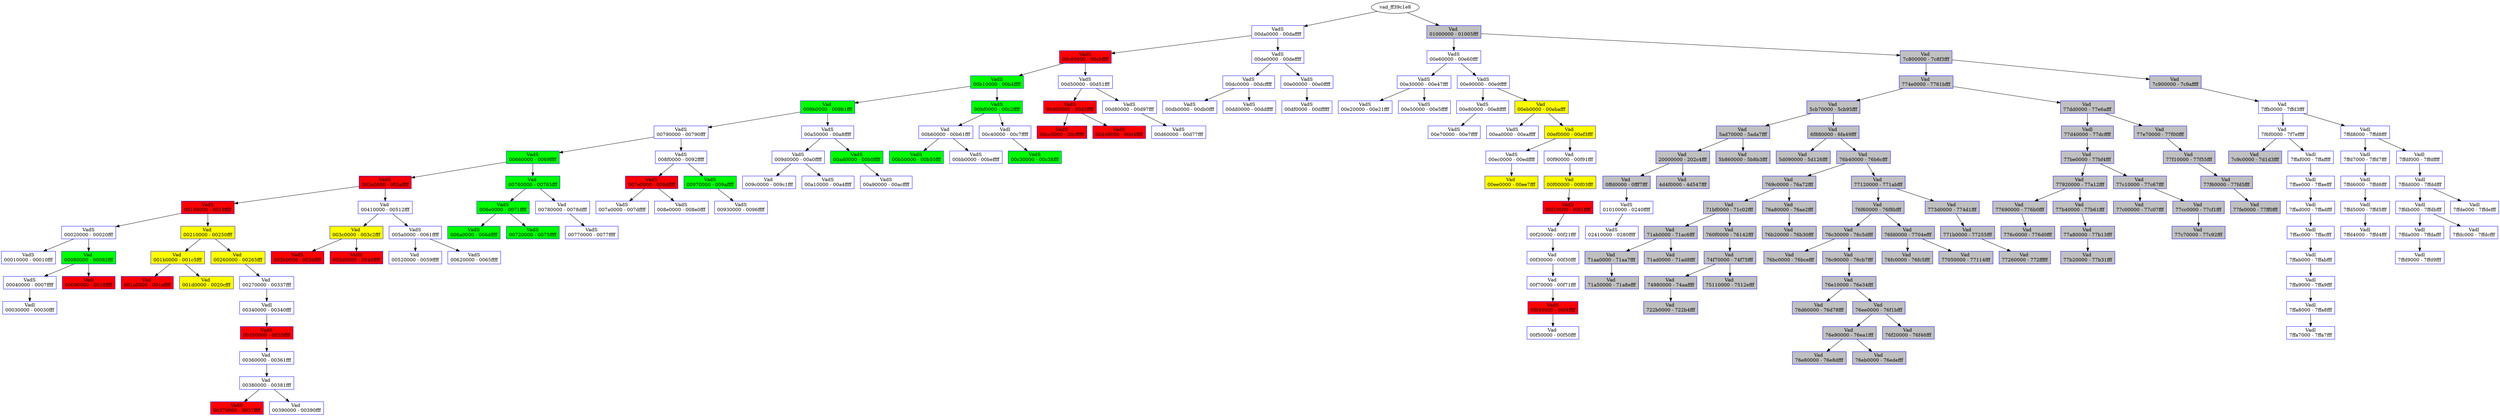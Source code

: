 /* Pid:    856 */
digraph processtree {
graph [rankdir = "TB"];
vad_ff39c1e8 -> vad_ff378de0
vad_ff378de0 [label = "{ VadS\n00da0000 - 00daffff }"shape = "record" color = "blue" style = "filled" fillcolor = "white"];
vad_ff378de0 -> vad_80f78c10
vad_80f78c10 [label = "{ VadS\n00c80000 - 00cbffff }"shape = "record" color = "blue" style = "filled" fillcolor = "red"];
vad_80f78c10 -> vad_ff2740b8
vad_ff2740b8 [label = "{ VadS\n00b10000 - 00b4ffff }"shape = "record" color = "blue" style = "filled" fillcolor = "green"];
vad_ff2740b8 -> vad_ff3960d8
vad_ff3960d8 [label = "{ Vad \n009b0000 - 009b1fff }"shape = "record" color = "blue" style = "filled" fillcolor = "green"];
vad_ff3960d8 -> vad_ff1e31a8
vad_ff1e31a8 [label = "{ VadS\n00790000 - 00790fff }"shape = "record" color = "blue" style = "filled" fillcolor = "white"];
vad_ff1e31a8 -> vad_ff384228
vad_ff384228 [label = "{ VadS\n00660000 - 0069ffff }"shape = "record" color = "blue" style = "filled" fillcolor = "green"];
vad_ff384228 -> vad_ff3ab180
vad_ff3ab180 [label = "{ VadS\n003a0000 - 003affff }"shape = "record" color = "blue" style = "filled" fillcolor = "red"];
vad_ff3ab180 -> vad_ff38d200
vad_ff38d200 [label = "{ VadS\n00190000 - 0019ffff }"shape = "record" color = "blue" style = "filled" fillcolor = "red"];
vad_ff38d200 -> vad_ff394138
vad_ff394138 [label = "{ VadS\n00020000 - 00020fff }"shape = "record" color = "blue" style = "filled" fillcolor = "white"];
vad_ff394138 -> vad_ff390278
vad_ff390278 [label = "{ VadS\n00010000 - 00010fff }"shape = "record" color = "blue" style = "filled" fillcolor = "white"];
vad_ff394138 -> vad_ff1e9d60
vad_ff1e9d60 [label = "{ Vad \n00080000 - 00082fff }"shape = "record" color = "blue" style = "filled" fillcolor = "green"];
vad_ff1e9d60 -> vad_ff3bde38
vad_ff3bde38 [label = "{ VadS\n00040000 - 0007ffff }"shape = "record" color = "blue" style = "filled" fillcolor = "white"];
vad_ff3bde38 -> vad_ff268670
vad_ff268670 [label = "{ Vadl\n00030000 - 00030fff }"shape = "record" color = "blue" style = "filled" fillcolor = "white"];
vad_ff1e9d60 -> vad_80fc1ac0
vad_80fc1ac0 [label = "{ Vadl\n00090000 - 0018ffff }"shape = "record" color = "blue" style = "filled" fillcolor = "red"];
vad_ff38d200 -> vad_ff249f58
vad_ff249f58 [label = "{ Vad \n00210000 - 00250fff }"shape = "record" color = "blue" style = "filled" fillcolor = "yellow"];
vad_ff249f58 -> vad_ff1edd30
vad_ff1edd30 [label = "{ Vad \n001b0000 - 001c5fff }"shape = "record" color = "blue" style = "filled" fillcolor = "yellow"];
vad_ff1edd30 -> vad_80f32198
vad_80f32198 [label = "{ Vad \n001a0000 - 001affff }"shape = "record" color = "blue" style = "filled" fillcolor = "red"];
vad_ff1edd30 -> vad_ff1edd00
vad_ff1edd00 [label = "{ Vad \n001d0000 - 0020cfff }"shape = "record" color = "blue" style = "filled" fillcolor = "yellow"];
vad_ff249f58 -> vad_ff249f28
vad_ff249f28 [label = "{ Vad \n00260000 - 00265fff }"shape = "record" color = "blue" style = "filled" fillcolor = "yellow"];
vad_ff249f28 -> vad_ff267ee8
vad_ff267ee8 [label = "{ Vad \n00270000 - 00337fff }"shape = "record" color = "blue" style = "filled" fillcolor = "white"];
vad_ff267ee8 -> vad_ff256a08
vad_ff256a08 [label = "{ Vadl\n00340000 - 00340fff }"shape = "record" color = "blue" style = "filled" fillcolor = "white"];
vad_ff256a08 -> vad_ff37b138
vad_ff37b138 [label = "{ VadS\n00350000 - 0035ffff }"shape = "record" color = "blue" style = "filled" fillcolor = "red"];
vad_ff37b138 -> vad_ff26bf80
vad_ff26bf80 [label = "{ Vad \n00360000 - 00361fff }"shape = "record" color = "blue" style = "filled" fillcolor = "white"];
vad_ff26bf80 -> vad_ff26bc78
vad_ff26bc78 [label = "{ Vad \n00380000 - 00381fff }"shape = "record" color = "blue" style = "filled" fillcolor = "white"];
vad_ff26bc78 -> vad_ff3941d8
vad_ff3941d8 [label = "{ VadS\n00370000 - 0037ffff }"shape = "record" color = "blue" style = "filled" fillcolor = "red"];
vad_ff26bc78 -> vad_ff290dc0
vad_ff290dc0 [label = "{ Vad \n00390000 - 00390fff }"shape = "record" color = "blue" style = "filled" fillcolor = "white"];
vad_ff3ab180 -> vad_ff267eb8
vad_ff267eb8 [label = "{ Vad \n00410000 - 00512fff }"shape = "record" color = "blue" style = "filled" fillcolor = "white"];
vad_ff267eb8 -> vad_ff267f18
vad_ff267f18 [label = "{ Vad \n003c0000 - 003c2fff }"shape = "record" color = "blue" style = "filled" fillcolor = "yellow"];
vad_ff267f18 -> vad_ff3951f8
vad_ff3951f8 [label = "{ VadS\n003b0000 - 003bffff }"shape = "record" color = "blue" style = "filled" fillcolor = "red"];
vad_ff267f18 -> vad_ff3b11e0
vad_ff3b11e0 [label = "{ VadS\n003d0000 - 0040ffff }"shape = "record" color = "blue" style = "filled" fillcolor = "red"];
vad_ff267eb8 -> vad_ff393138
vad_ff393138 [label = "{ VadS\n005a0000 - 0061ffff }"shape = "record" color = "blue" style = "filled" fillcolor = "white"];
vad_ff393138 -> vad_ff2686b0
vad_ff2686b0 [label = "{ Vad \n00520000 - 0059ffff }"shape = "record" color = "blue" style = "filled" fillcolor = "white"];
vad_ff393138 -> vad_81004d40
vad_81004d40 [label = "{ VadS\n00620000 - 0065ffff }"shape = "record" color = "blue" style = "filled" fillcolor = "white"];
vad_ff384228 -> vad_ff13c7d0
vad_ff13c7d0 [label = "{ Vad \n00760000 - 00765fff }"shape = "record" color = "blue" style = "filled" fillcolor = "green"];
vad_ff13c7d0 -> vad_ff3791e0
vad_ff3791e0 [label = "{ VadS\n006e0000 - 0071ffff }"shape = "record" color = "blue" style = "filled" fillcolor = "green"];
vad_ff3791e0 -> vad_ff3841d8
vad_ff3841d8 [label = "{ VadS\n006a0000 - 006dffff }"shape = "record" color = "blue" style = "filled" fillcolor = "green"];
vad_ff3791e0 -> vad_ff392228
vad_ff392228 [label = "{ VadS\n00720000 - 0075ffff }"shape = "record" color = "blue" style = "filled" fillcolor = "green"];
vad_ff13c7d0 -> vad_ff13c760
vad_ff13c760 [label = "{ Vad \n00780000 - 0078dfff }"shape = "record" color = "blue" style = "filled" fillcolor = "white"];
vad_ff13c760 -> vad_ff2094a8
vad_ff2094a8 [label = "{ VadS\n00770000 - 0077ffff }"shape = "record" color = "blue" style = "filled" fillcolor = "white"];
vad_ff1e31a8 -> vad_80f49038
vad_80f49038 [label = "{ VadS\n008f0000 - 0092ffff }"shape = "record" color = "blue" style = "filled" fillcolor = "white"];
vad_80f49038 -> vad_80fb0fa8
vad_80fb0fa8 [label = "{ VadS\n007e0000 - 008dffff }"shape = "record" color = "blue" style = "filled" fillcolor = "red"];
vad_80fb0fa8 -> vad_ff389108
vad_ff389108 [label = "{ VadS\n007a0000 - 007dffff }"shape = "record" color = "blue" style = "filled" fillcolor = "white"];
vad_80fb0fa8 -> vad_80f55050
vad_80f55050 [label = "{ VadS\n008e0000 - 008e0fff }"shape = "record" color = "blue" style = "filled" fillcolor = "white"];
vad_80f49038 -> vad_80ff3568
vad_80ff3568 [label = "{ VadS\n00970000 - 009affff }"shape = "record" color = "blue" style = "filled" fillcolor = "green"];
vad_80ff3568 -> vad_ff2a03c8
vad_ff2a03c8 [label = "{ VadS\n00930000 - 0096ffff }"shape = "record" color = "blue" style = "filled" fillcolor = "white"];
vad_ff3960d8 -> vad_80fbe480
vad_80fbe480 [label = "{ VadS\n00a50000 - 00a8ffff }"shape = "record" color = "blue" style = "filled" fillcolor = "white"];
vad_80fbe480 -> vad_ff14ad38
vad_ff14ad38 [label = "{ VadS\n009d0000 - 00a0ffff }"shape = "record" color = "blue" style = "filled" fillcolor = "white"];
vad_ff14ad38 -> vad_80f762c8
vad_80f762c8 [label = "{ Vad \n009c0000 - 009c1fff }"shape = "record" color = "blue" style = "filled" fillcolor = "white"];
vad_ff14ad38 -> vad_ff229088
vad_ff229088 [label = "{ VadS\n00a10000 - 00a4ffff }"shape = "record" color = "blue" style = "filled" fillcolor = "white"];
vad_80fbe480 -> vad_80ef9a40
vad_80ef9a40 [label = "{ VadS\n00ad0000 - 00b0ffff }"shape = "record" color = "blue" style = "filled" fillcolor = "green"];
vad_80ef9a40 -> vad_ff1427d0
vad_ff1427d0 [label = "{ VadS\n00a90000 - 00acffff }"shape = "record" color = "blue" style = "filled" fillcolor = "white"];
vad_ff2740b8 -> vad_80f0a1b0
vad_80f0a1b0 [label = "{ VadS\n00bf0000 - 00c2ffff }"shape = "record" color = "blue" style = "filled" fillcolor = "green"];
vad_80f0a1b0 -> vad_80f750d8
vad_80f750d8 [label = "{ Vad \n00b60000 - 00b61fff }"shape = "record" color = "blue" style = "filled" fillcolor = "white"];
vad_80f750d8 -> vad_ff2741a8
vad_ff2741a8 [label = "{ VadS\n00b50000 - 00b50fff }"shape = "record" color = "blue" style = "filled" fillcolor = "green"];
vad_80f750d8 -> vad_ff27e0a8
vad_ff27e0a8 [label = "{ VadS\n00bb0000 - 00beffff }"shape = "record" color = "blue" style = "filled" fillcolor = "white"];
vad_80f0a1b0 -> vad_ff1d8a18
vad_ff1d8a18 [label = "{ Vadl\n00c40000 - 00c7ffff }"shape = "record" color = "blue" style = "filled" fillcolor = "white"];
vad_ff1d8a18 -> vad_ff2a5040
vad_ff2a5040 [label = "{ VadS\n00c30000 - 00c38fff }"shape = "record" color = "blue" style = "filled" fillcolor = "green"];
vad_80f78c10 -> vad_ff21ddc8
vad_ff21ddc8 [label = "{ VadS\n00d50000 - 00d51fff }"shape = "record" color = "blue" style = "filled" fillcolor = "white"];
vad_ff21ddc8 -> vad_80fcb6a8
vad_80fcb6a8 [label = "{ VadS\n00d00000 - 00d3ffff }"shape = "record" color = "blue" style = "filled" fillcolor = "red"];
vad_80fcb6a8 -> vad_ff207ed8
vad_ff207ed8 [label = "{ VadS\n00cc0000 - 00cfffff }"shape = "record" color = "blue" style = "filled" fillcolor = "red"];
vad_80fcb6a8 -> vad_ff277ed8
vad_ff277ed8 [label = "{ VadS\n00d40000 - 00d4ffff }"shape = "record" color = "blue" style = "filled" fillcolor = "red"];
vad_ff21ddc8 -> vad_ff228d40
vad_ff228d40 [label = "{ VadS\n00d80000 - 00d97fff }"shape = "record" color = "blue" style = "filled" fillcolor = "white"];
vad_ff228d40 -> vad_ff355b20
vad_ff355b20 [label = "{ VadS\n00d60000 - 00d77fff }"shape = "record" color = "blue" style = "filled" fillcolor = "white"];
vad_ff378de0 -> vad_80f27f68
vad_80f27f68 [label = "{ VadS\n00de0000 - 00deffff }"shape = "record" color = "blue" style = "filled" fillcolor = "white"];
vad_80f27f68 -> vad_ff158e60
vad_ff158e60 [label = "{ VadS\n00dc0000 - 00dcffff }"shape = "record" color = "blue" style = "filled" fillcolor = "white"];
vad_ff158e60 -> vad_ff26d2a0
vad_ff26d2a0 [label = "{ VadS\n00db0000 - 00db0fff }"shape = "record" color = "blue" style = "filled" fillcolor = "white"];
vad_ff158e60 -> vad_ff260558
vad_ff260558 [label = "{ VadS\n00dd0000 - 00ddffff }"shape = "record" color = "blue" style = "filled" fillcolor = "white"];
vad_80f27f68 -> vad_ff3afb20
vad_ff3afb20 [label = "{ VadS\n00e00000 - 00e0ffff }"shape = "record" color = "blue" style = "filled" fillcolor = "white"];
vad_ff3afb20 -> vad_80fb6788
vad_80fb6788 [label = "{ VadS\n00df0000 - 00dfffff }"shape = "record" color = "blue" style = "filled" fillcolor = "white"];
vad_ff39c1e8 -> vad_80ff8890
vad_80ff8890 [label = "{ Vad \n01000000 - 01005fff }"shape = "record" color = "blue" style = "filled" fillcolor = "gray"];
vad_80ff8890 -> vad_8102f490
vad_8102f490 [label = "{ VadS\n00e60000 - 00e60fff }"shape = "record" color = "blue" style = "filled" fillcolor = "white"];
vad_8102f490 -> vad_ff23c790
vad_ff23c790 [label = "{ VadS\n00e30000 - 00e47fff }"shape = "record" color = "blue" style = "filled" fillcolor = "white"];
vad_ff23c790 -> vad_ff2166a8
vad_ff2166a8 [label = "{ VadS\n00e20000 - 00e21fff }"shape = "record" color = "blue" style = "filled" fillcolor = "white"];
vad_ff23c790 -> vad_80fb9200
vad_80fb9200 [label = "{ VadS\n00e50000 - 00e5ffff }"shape = "record" color = "blue" style = "filled" fillcolor = "white"];
vad_8102f490 -> vad_ff8cf4e0
vad_ff8cf4e0 [label = "{ VadS\n00e90000 - 00e9ffff }"shape = "record" color = "blue" style = "filled" fillcolor = "white"];
vad_ff8cf4e0 -> vad_ff8a8f50
vad_ff8a8f50 [label = "{ VadS\n00e80000 - 00e8ffff }"shape = "record" color = "blue" style = "filled" fillcolor = "white"];
vad_ff8a8f50 -> vad_81075198
vad_81075198 [label = "{ VadS\n00e70000 - 00e7ffff }"shape = "record" color = "blue" style = "filled" fillcolor = "white"];
vad_ff8cf4e0 -> vad_ff25fd48
vad_ff25fd48 [label = "{ Vad \n00eb0000 - 00ebafff }"shape = "record" color = "blue" style = "filled" fillcolor = "yellow"];
vad_ff25fd48 -> vad_ff139048
vad_ff139048 [label = "{ VadS\n00ea0000 - 00eaffff }"shape = "record" color = "blue" style = "filled" fillcolor = "white"];
vad_ff25fd48 -> vad_ff1e5308
vad_ff1e5308 [label = "{ Vad \n00ef0000 - 00ef3fff }"shape = "record" color = "blue" style = "filled" fillcolor = "yellow"];
vad_ff1e5308 -> vad_ff144d38
vad_ff144d38 [label = "{ VadS\n00ec0000 - 00edffff }"shape = "record" color = "blue" style = "filled" fillcolor = "white"];
vad_ff144d38 -> vad_ff12b8e8
vad_ff12b8e8 [label = "{ Vad \n00ee0000 - 00ee7fff }"shape = "record" color = "blue" style = "filled" fillcolor = "yellow"];
vad_ff1e5308 -> vad_ff236198
vad_ff236198 [label = "{ Vad \n00f90000 - 00f91fff }"shape = "record" color = "blue" style = "filled" fillcolor = "white"];
vad_ff236198 -> vad_ff23ab98
vad_ff23ab98 [label = "{ Vad \n00f00000 - 00f03fff }"shape = "record" color = "blue" style = "filled" fillcolor = "yellow"];
vad_ff23ab98 -> vad_ff386208
vad_ff386208 [label = "{ VadS\n00f10000 - 00f1ffff }"shape = "record" color = "blue" style = "filled" fillcolor = "red"];
vad_ff386208 -> vad_ff3a4fa8
vad_ff3a4fa8 [label = "{ Vad \n00f20000 - 00f21fff }"shape = "record" color = "blue" style = "filled" fillcolor = "white"];
vad_ff3a4fa8 -> vad_80f99128
vad_80f99128 [label = "{ Vad \n00f30000 - 00f30fff }"shape = "record" color = "blue" style = "filled" fillcolor = "white"];
vad_80f99128 -> vad_80f16c68
vad_80f16c68 [label = "{ Vad \n00f70000 - 00f71fff }"shape = "record" color = "blue" style = "filled" fillcolor = "white"];
vad_80f16c68 -> vad_ff27e908
vad_ff27e908 [label = "{ VadS\n00f40000 - 00f4ffff }"shape = "record" color = "blue" style = "filled" fillcolor = "red"];
vad_ff27e908 -> vad_ff2819c0
vad_ff2819c0 [label = "{ Vad \n00f50000 - 00f50fff }"shape = "record" color = "blue" style = "filled" fillcolor = "white"];
vad_80ff8890 -> vad_ff37e1c8
vad_ff37e1c8 [label = "{ Vad \n7c800000 - 7c8f3fff }"shape = "record" color = "blue" style = "filled" fillcolor = "gray"];
vad_ff37e1c8 -> vad_ff2565f0
vad_ff2565f0 [label = "{ Vad \n774e0000 - 7761bfff }"shape = "record" color = "blue" style = "filled" fillcolor = "gray"];
vad_ff2565f0 -> vad_ff249e98
vad_ff249e98 [label = "{ Vad \n5cb70000 - 5cb95fff }"shape = "record" color = "blue" style = "filled" fillcolor = "gray"];
vad_ff249e98 -> vad_ff267f48
vad_ff267f48 [label = "{ Vad \n5ad70000 - 5ada7fff }"shape = "record" color = "blue" style = "filled" fillcolor = "gray"];
vad_ff267f48 -> vad_ff25dd28
vad_ff25dd28 [label = "{ Vad \n20000000 - 202c4fff }"shape = "record" color = "blue" style = "filled" fillcolor = "gray"];
vad_ff25dd28 -> vad_ff12ab98
vad_ff12ab98 [label = "{ Vad \n0ffd0000 - 0fff7fff }"shape = "record" color = "blue" style = "filled" fillcolor = "gray"];
vad_ff12ab98 -> vad_ff2277c0
vad_ff2277c0 [label = "{ VadS\n01010000 - 0240ffff }"shape = "record" color = "blue" style = "filled" fillcolor = "white"];
vad_ff2277c0 -> vad_ff2295a8
vad_ff2295a8 [label = "{ VadS\n02410000 - 0280ffff }"shape = "record" color = "blue" style = "filled" fillcolor = "white"];
vad_ff25dd28 -> vad_80fdd178
vad_80fdd178 [label = "{ Vad \n4d4f0000 - 4d547fff }"shape = "record" color = "blue" style = "filled" fillcolor = "gray"];
vad_ff267f48 -> vad_ff2740d8
vad_ff2740d8 [label = "{ Vad \n5b860000 - 5b8b3fff }"shape = "record" color = "blue" style = "filled" fillcolor = "gray"];
vad_ff249e98 -> vad_ff256950
vad_ff256950 [label = "{ Vad \n6f880000 - 6fa49fff }"shape = "record" color = "blue" style = "filled" fillcolor = "gray"];
vad_ff256950 -> vad_ff26bf50
vad_ff26bf50 [label = "{ Vad \n5d090000 - 5d126fff }"shape = "record" color = "blue" style = "filled" fillcolor = "gray"];
vad_ff256950 -> vad_ff2568c0
vad_ff2568c0 [label = "{ Vad \n76b40000 - 76b6cfff }"shape = "record" color = "blue" style = "filled" fillcolor = "gray"];
vad_ff2568c0 -> vad_ff1e9cf0
vad_ff1e9cf0 [label = "{ Vad \n769c0000 - 76a72fff }"shape = "record" color = "blue" style = "filled" fillcolor = "gray"];
vad_ff1e9cf0 -> vad_ff25bfd8
vad_ff25bfd8 [label = "{ Vad \n71bf0000 - 71c02fff }"shape = "record" color = "blue" style = "filled" fillcolor = "gray"];
vad_ff25bfd8 -> vad_ff25c3a0
vad_ff25c3a0 [label = "{ Vad \n71ab0000 - 71ac6fff }"shape = "record" color = "blue" style = "filled" fillcolor = "gray"];
vad_ff25c3a0 -> vad_ff219d60
vad_ff219d60 [label = "{ Vad \n71aa0000 - 71aa7fff }"shape = "record" color = "blue" style = "filled" fillcolor = "gray"];
vad_ff219d60 -> vad_ff149fa8
vad_ff149fa8 [label = "{ Vad \n71a50000 - 71a8efff }"shape = "record" color = "blue" style = "filled" fillcolor = "gray"];
vad_ff25c3a0 -> vad_80f97fa8
vad_80f97fa8 [label = "{ Vad \n71ad0000 - 71ad8fff }"shape = "record" color = "blue" style = "filled" fillcolor = "gray"];
vad_ff25bfd8 -> vad_ff22a248
vad_ff22a248 [label = "{ Vad \n760f0000 - 76142fff }"shape = "record" color = "blue" style = "filled" fillcolor = "gray"];
vad_ff22a248 -> vad_ff12f360
vad_ff12f360 [label = "{ Vad \n74f70000 - 74f75fff }"shape = "record" color = "blue" style = "filled" fillcolor = "gray"];
vad_ff12f360 -> vad_80fd8d18
vad_80fd8d18 [label = "{ Vad \n74980000 - 74aaffff }"shape = "record" color = "blue" style = "filled" fillcolor = "gray"];
vad_80fd8d18 -> vad_ff37d810
vad_ff37d810 [label = "{ Vad \n722b0000 - 722b4fff }"shape = "record" color = "blue" style = "filled" fillcolor = "gray"];
vad_ff12f360 -> vad_ff374d48
vad_ff374d48 [label = "{ Vad \n75110000 - 7512efff }"shape = "record" color = "blue" style = "filled" fillcolor = "gray"];
vad_ff1e9cf0 -> vad_ff25c450
vad_ff25c450 [label = "{ Vad \n76a80000 - 76ae2fff }"shape = "record" color = "blue" style = "filled" fillcolor = "gray"];
vad_ff25c450 -> vad_80f72700
vad_80f72700 [label = "{ Vad \n76b20000 - 76b30fff }"shape = "record" color = "blue" style = "filled" fillcolor = "gray"];
vad_ff2568c0 -> vad_ff256590
vad_ff256590 [label = "{ Vad \n77120000 - 771abfff }"shape = "record" color = "blue" style = "filled" fillcolor = "gray"];
vad_ff256590 -> vad_ff25c7d8
vad_ff25c7d8 [label = "{ Vad \n76f60000 - 76f8bfff }"shape = "record" color = "blue" style = "filled" fillcolor = "gray"];
vad_ff25c7d8 -> vad_ff2aad20
vad_ff2aad20 [label = "{ Vad \n76c30000 - 76c5dfff }"shape = "record" color = "blue" style = "filled" fillcolor = "gray"];
vad_ff2aad20 -> vad_80f78f08
vad_80f78f08 [label = "{ Vad \n76bc0000 - 76bcefff }"shape = "record" color = "blue" style = "filled" fillcolor = "gray"];
vad_ff2aad20 -> vad_80fa2a08
vad_80fa2a08 [label = "{ Vad \n76c90000 - 76cb7fff }"shape = "record" color = "blue" style = "filled" fillcolor = "gray"];
vad_80fa2a08 -> vad_80ef9a60
vad_80ef9a60 [label = "{ Vad \n76e10000 - 76e34fff }"shape = "record" color = "blue" style = "filled" fillcolor = "gray"];
vad_80ef9a60 -> vad_ff206438
vad_ff206438 [label = "{ Vad \n76d60000 - 76d78fff }"shape = "record" color = "blue" style = "filled" fillcolor = "gray"];
vad_80ef9a60 -> vad_80f74d40
vad_80f74d40 [label = "{ Vad \n76ee0000 - 76f1bfff }"shape = "record" color = "blue" style = "filled" fillcolor = "gray"];
vad_80f74d40 -> vad_ff3a9d60
vad_ff3a9d60 [label = "{ Vad \n76e90000 - 76ea1fff }"shape = "record" color = "blue" style = "filled" fillcolor = "gray"];
vad_ff3a9d60 -> vad_ff1e3ba0
vad_ff1e3ba0 [label = "{ Vad \n76e80000 - 76e8dfff }"shape = "record" color = "blue" style = "filled" fillcolor = "gray"];
vad_ff3a9d60 -> vad_ff29f9a8
vad_ff29f9a8 [label = "{ Vad \n76eb0000 - 76edefff }"shape = "record" color = "blue" style = "filled" fillcolor = "gray"];
vad_80f74d40 -> vad_ff1f61f0
vad_ff1f61f0 [label = "{ Vad \n76f20000 - 76f46fff }"shape = "record" color = "blue" style = "filled" fillcolor = "gray"];
vad_ff25c7d8 -> vad_ff1e3b20
vad_ff1e3b20 [label = "{ Vad \n76fd0000 - 7704efff }"shape = "record" color = "blue" style = "filled" fillcolor = "gray"];
vad_ff1e3b20 -> vad_ff25d640
vad_ff25d640 [label = "{ Vad \n76fc0000 - 76fc5fff }"shape = "record" color = "blue" style = "filled" fillcolor = "gray"];
vad_ff1e3b20 -> vad_ff23fcb0
vad_ff23fcb0 [label = "{ Vad \n77050000 - 77114fff }"shape = "record" color = "blue" style = "filled" fillcolor = "gray"];
vad_ff256590 -> vad_ff2686f0
vad_ff2686f0 [label = "{ Vad \n773d0000 - 774d1fff }"shape = "record" color = "blue" style = "filled" fillcolor = "gray"];
vad_ff2686f0 -> vad_ff1ea7b8
vad_ff1ea7b8 [label = "{ Vad \n771b0000 - 77255fff }"shape = "record" color = "blue" style = "filled" fillcolor = "gray"];
vad_ff1ea7b8 -> vad_ff276b48
vad_ff276b48 [label = "{ Vad \n77260000 - 772fffff }"shape = "record" color = "blue" style = "filled" fillcolor = "gray"];
vad_ff2565f0 -> vad_ff249ef8
vad_ff249ef8 [label = "{ Vad \n77dd0000 - 77e6afff }"shape = "record" color = "blue" style = "filled" fillcolor = "gray"];
vad_ff249ef8 -> vad_ff268630
vad_ff268630 [label = "{ Vadl\n77d40000 - 77dcffff }"shape = "record" color = "blue" style = "filled" fillcolor = "gray"];
vad_ff268630 -> vad_ff256560
vad_ff256560 [label = "{ Vad \n77be0000 - 77bf4fff }"shape = "record" color = "blue" style = "filled" fillcolor = "gray"];
vad_ff256560 -> vad_ff14e448
vad_ff14e448 [label = "{ Vad \n77920000 - 77a12fff }"shape = "record" color = "blue" style = "filled" fillcolor = "gray"];
vad_ff14e448 -> vad_ff25c808
vad_ff25c808 [label = "{ Vad \n77690000 - 776b0fff }"shape = "record" color = "blue" style = "filled" fillcolor = "gray"];
vad_ff25c808 -> vad_ff21d7e0
vad_ff21d7e0 [label = "{ Vad \n776c0000 - 776d0fff }"shape = "record" color = "blue" style = "filled" fillcolor = "gray"];
vad_ff14e448 -> vad_ff13c730
vad_ff13c730 [label = "{ Vad \n77b40000 - 77b61fff }"shape = "record" color = "blue" style = "filled" fillcolor = "gray"];
vad_ff13c730 -> vad_810d1178
vad_810d1178 [label = "{ Vad \n77a80000 - 77b13fff }"shape = "record" color = "blue" style = "filled" fillcolor = "gray"];
vad_810d1178 -> vad_ff1eb8f8
vad_ff1eb8f8 [label = "{ Vad \n77b20000 - 77b31fff }"shape = "record" color = "blue" style = "filled" fillcolor = "gray"];
vad_ff256560 -> vad_ff2565c0
vad_ff2565c0 [label = "{ Vad \n77c10000 - 77c67fff }"shape = "record" color = "blue" style = "filled" fillcolor = "gray"];
vad_ff2565c0 -> vad_ff267fd8
vad_ff267fd8 [label = "{ Vad \n77c00000 - 77c07fff }"shape = "record" color = "blue" style = "filled" fillcolor = "gray"];
vad_ff2565c0 -> vad_ff29f950
vad_ff29f950 [label = "{ Vad \n77cc0000 - 77cf1fff }"shape = "record" color = "blue" style = "filled" fillcolor = "gray"];
vad_ff29f950 -> vad_ff212710
vad_ff212710 [label = "{ Vad \n77c70000 - 77c92fff }"shape = "record" color = "blue" style = "filled" fillcolor = "gray"];
vad_ff249ef8 -> vad_ff249ec8
vad_ff249ec8 [label = "{ Vad \n77e70000 - 77f00fff }"shape = "record" color = "blue" style = "filled" fillcolor = "gray"];
vad_ff249ec8 -> vad_ff2568f0
vad_ff2568f0 [label = "{ Vad \n77f10000 - 77f55fff }"shape = "record" color = "blue" style = "filled" fillcolor = "gray"];
vad_ff2568f0 -> vad_ff267f78
vad_ff267f78 [label = "{ Vad \n77f60000 - 77fd5fff }"shape = "record" color = "blue" style = "filled" fillcolor = "gray"];
vad_ff267f78 -> vad_ff219d30
vad_ff219d30 [label = "{ Vad \n77fe0000 - 77ff0fff }"shape = "record" color = "blue" style = "filled" fillcolor = "gray"];
vad_ff37e1c8 -> vad_80ff8860
vad_80ff8860 [label = "{ Vad \n7c900000 - 7c9affff }"shape = "record" color = "blue" style = "filled" fillcolor = "gray"];
vad_80ff8860 -> vad_80ff8830
vad_80ff8830 [label = "{ Vad \n7ffb0000 - 7ffd3fff }"shape = "record" color = "blue" style = "filled" fillcolor = "white"];
vad_80ff8830 -> vad_ff249550
vad_ff249550 [label = "{ Vad \n7f6f0000 - 7f7effff }"shape = "record" color = "blue" style = "filled" fillcolor = "white"];
vad_ff249550 -> vad_ff267fa8
vad_ff267fa8 [label = "{ Vad \n7c9c0000 - 7d1d3fff }"shape = "record" color = "blue" style = "filled" fillcolor = "gray"];
vad_ff249550 -> vad_80fcb008
vad_80fcb008 [label = "{ Vadl\n7ffaf000 - 7ffaffff }"shape = "record" color = "blue" style = "filled" fillcolor = "white"];
vad_80fcb008 -> vad_ff27d2b8
vad_ff27d2b8 [label = "{ Vadl\n7ffae000 - 7ffaefff }"shape = "record" color = "blue" style = "filled" fillcolor = "white"];
vad_ff27d2b8 -> vad_ff2720c8
vad_ff2720c8 [label = "{ Vadl\n7ffad000 - 7ffadfff }"shape = "record" color = "blue" style = "filled" fillcolor = "white"];
vad_ff2720c8 -> vad_ff280320
vad_ff280320 [label = "{ Vadl\n7ffac000 - 7ffacfff }"shape = "record" color = "blue" style = "filled" fillcolor = "white"];
vad_ff280320 -> vad_ff2710c8
vad_ff2710c8 [label = "{ Vadl\n7ffab000 - 7ffabfff }"shape = "record" color = "blue" style = "filled" fillcolor = "white"];
vad_ff2710c8 -> vad_80f2b008
vad_80f2b008 [label = "{ Vadl\n7ffa9000 - 7ffa9fff }"shape = "record" color = "blue" style = "filled" fillcolor = "white"];
vad_80f2b008 -> vad_ff209cb0
vad_ff209cb0 [label = "{ Vadl\n7ffa8000 - 7ffa8fff }"shape = "record" color = "blue" style = "filled" fillcolor = "white"];
vad_ff209cb0 -> vad_ff276ba8
vad_ff276ba8 [label = "{ Vadl\n7ffa7000 - 7ffa7fff }"shape = "record" color = "blue" style = "filled" fillcolor = "white"];
vad_80ff8830 -> vad_ff249fc8
vad_ff249fc8 [label = "{ Vadl\n7ffd8000 - 7ffd8fff }"shape = "record" color = "blue" style = "filled" fillcolor = "white"];
vad_ff249fc8 -> vad_ff14f558
vad_ff14f558 [label = "{ Vadl\n7ffd7000 - 7ffd7fff }"shape = "record" color = "blue" style = "filled" fillcolor = "white"];
vad_ff14f558 -> vad_ff378280
vad_ff378280 [label = "{ Vadl\n7ffd6000 - 7ffd6fff }"shape = "record" color = "blue" style = "filled" fillcolor = "white"];
vad_ff378280 -> vad_80f07048
vad_80f07048 [label = "{ Vadl\n7ffd5000 - 7ffd5fff }"shape = "record" color = "blue" style = "filled" fillcolor = "white"];
vad_80f07048 -> vad_ff27e0c8
vad_ff27e0c8 [label = "{ Vadl\n7ffd4000 - 7ffd4fff }"shape = "record" color = "blue" style = "filled" fillcolor = "white"];
vad_ff249fc8 -> vad_ff249f88
vad_ff249f88 [label = "{ Vadl\n7ffdf000 - 7ffdffff }"shape = "record" color = "blue" style = "filled" fillcolor = "white"];
vad_ff249f88 -> vad_ff269ef8
vad_ff269ef8 [label = "{ Vadl\n7ffdd000 - 7ffddfff }"shape = "record" color = "blue" style = "filled" fillcolor = "white"];
vad_ff269ef8 -> vad_ff256d18
vad_ff256d18 [label = "{ Vadl\n7ffdb000 - 7ffdbfff }"shape = "record" color = "blue" style = "filled" fillcolor = "white"];
vad_ff256d18 -> vad_ff1b9b40
vad_ff1b9b40 [label = "{ Vadl\n7ffda000 - 7ffdafff }"shape = "record" color = "blue" style = "filled" fillcolor = "white"];
vad_ff1b9b40 -> vad_ff2762a0
vad_ff2762a0 [label = "{ Vadl\n7ffd9000 - 7ffd9fff }"shape = "record" color = "blue" style = "filled" fillcolor = "white"];
vad_ff256d18 -> vad_81027d68
vad_81027d68 [label = "{ Vadl\n7ffdc000 - 7ffdcfff }"shape = "record" color = "blue" style = "filled" fillcolor = "white"];
vad_ff269ef8 -> vad_ff2a3b08
vad_ff2a3b08 [label = "{ Vadl\n7ffde000 - 7ffdefff }"shape = "record" color = "blue" style = "filled" fillcolor = "white"];
}
